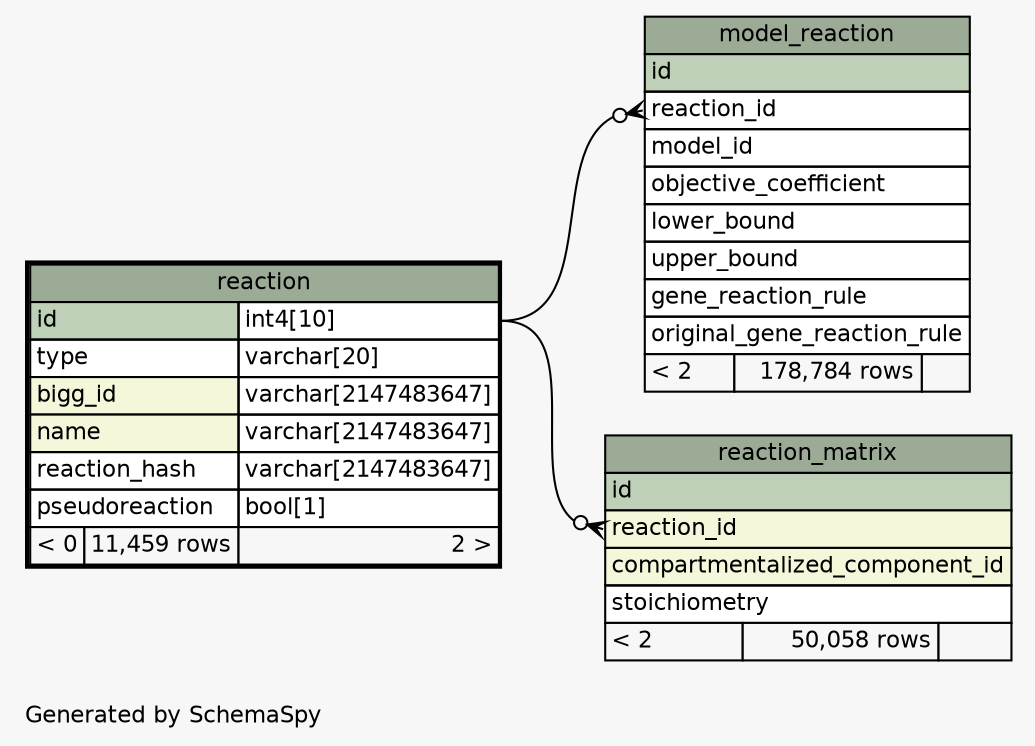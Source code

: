 // dot 2.38.0 on Mac OS X 10.10.3
// SchemaSpy rev 590
digraph "oneDegreeRelationshipsDiagram" {
  graph [
    rankdir="RL"
    bgcolor="#f7f7f7"
    label="\nGenerated by SchemaSpy"
    labeljust="l"
    nodesep="0.18"
    ranksep="0.46"
    fontname="Helvetica"
    fontsize="11"
  ];
  node [
    fontname="Helvetica"
    fontsize="11"
    shape="plaintext"
  ];
  edge [
    arrowsize="0.8"
  ];
  "model_reaction":"reaction_id":w -> "reaction":"id.type":e [arrowhead=none dir=back arrowtail=crowodot];
  "reaction_matrix":"reaction_id":w -> "reaction":"id.type":e [arrowhead=none dir=back arrowtail=crowodot];
  "model_reaction" [
    label=<
    <TABLE BORDER="0" CELLBORDER="1" CELLSPACING="0" BGCOLOR="#ffffff">
      <TR><TD COLSPAN="3" BGCOLOR="#9bab96" ALIGN="CENTER">model_reaction</TD></TR>
      <TR><TD PORT="id" COLSPAN="3" BGCOLOR="#bed1b8" ALIGN="LEFT">id</TD></TR>
      <TR><TD PORT="reaction_id" COLSPAN="3" ALIGN="LEFT">reaction_id</TD></TR>
      <TR><TD PORT="model_id" COLSPAN="3" ALIGN="LEFT">model_id</TD></TR>
      <TR><TD PORT="objective_coefficient" COLSPAN="3" ALIGN="LEFT">objective_coefficient</TD></TR>
      <TR><TD PORT="lower_bound" COLSPAN="3" ALIGN="LEFT">lower_bound</TD></TR>
      <TR><TD PORT="upper_bound" COLSPAN="3" ALIGN="LEFT">upper_bound</TD></TR>
      <TR><TD PORT="gene_reaction_rule" COLSPAN="3" ALIGN="LEFT">gene_reaction_rule</TD></TR>
      <TR><TD PORT="original_gene_reaction_rule" COLSPAN="3" ALIGN="LEFT">original_gene_reaction_rule</TD></TR>
      <TR><TD ALIGN="LEFT" BGCOLOR="#f7f7f7">&lt; 2</TD><TD ALIGN="RIGHT" BGCOLOR="#f7f7f7">178,784 rows</TD><TD ALIGN="RIGHT" BGCOLOR="#f7f7f7">  </TD></TR>
    </TABLE>>
    URL="model_reaction.html"
    tooltip="model_reaction"
  ];
  "reaction" [
    label=<
    <TABLE BORDER="2" CELLBORDER="1" CELLSPACING="0" BGCOLOR="#ffffff">
      <TR><TD COLSPAN="3" BGCOLOR="#9bab96" ALIGN="CENTER">reaction</TD></TR>
      <TR><TD PORT="id" COLSPAN="2" BGCOLOR="#bed1b8" ALIGN="LEFT">id</TD><TD PORT="id.type" ALIGN="LEFT">int4[10]</TD></TR>
      <TR><TD PORT="type" COLSPAN="2" ALIGN="LEFT">type</TD><TD PORT="type.type" ALIGN="LEFT">varchar[20]</TD></TR>
      <TR><TD PORT="bigg_id" COLSPAN="2" BGCOLOR="#f4f7da" ALIGN="LEFT">bigg_id</TD><TD PORT="bigg_id.type" ALIGN="LEFT">varchar[2147483647]</TD></TR>
      <TR><TD PORT="name" COLSPAN="2" BGCOLOR="#f4f7da" ALIGN="LEFT">name</TD><TD PORT="name.type" ALIGN="LEFT">varchar[2147483647]</TD></TR>
      <TR><TD PORT="reaction_hash" COLSPAN="2" ALIGN="LEFT">reaction_hash</TD><TD PORT="reaction_hash.type" ALIGN="LEFT">varchar[2147483647]</TD></TR>
      <TR><TD PORT="pseudoreaction" COLSPAN="2" ALIGN="LEFT">pseudoreaction</TD><TD PORT="pseudoreaction.type" ALIGN="LEFT">bool[1]</TD></TR>
      <TR><TD ALIGN="LEFT" BGCOLOR="#f7f7f7">&lt; 0</TD><TD ALIGN="RIGHT" BGCOLOR="#f7f7f7">11,459 rows</TD><TD ALIGN="RIGHT" BGCOLOR="#f7f7f7">2 &gt;</TD></TR>
    </TABLE>>
    URL="reaction.html"
    tooltip="reaction"
  ];
  "reaction_matrix" [
    label=<
    <TABLE BORDER="0" CELLBORDER="1" CELLSPACING="0" BGCOLOR="#ffffff">
      <TR><TD COLSPAN="3" BGCOLOR="#9bab96" ALIGN="CENTER">reaction_matrix</TD></TR>
      <TR><TD PORT="id" COLSPAN="3" BGCOLOR="#bed1b8" ALIGN="LEFT">id</TD></TR>
      <TR><TD PORT="reaction_id" COLSPAN="3" BGCOLOR="#f4f7da" ALIGN="LEFT">reaction_id</TD></TR>
      <TR><TD PORT="compartmentalized_component_id" COLSPAN="3" BGCOLOR="#f4f7da" ALIGN="LEFT">compartmentalized_component_id</TD></TR>
      <TR><TD PORT="stoichiometry" COLSPAN="3" ALIGN="LEFT">stoichiometry</TD></TR>
      <TR><TD ALIGN="LEFT" BGCOLOR="#f7f7f7">&lt; 2</TD><TD ALIGN="RIGHT" BGCOLOR="#f7f7f7">50,058 rows</TD><TD ALIGN="RIGHT" BGCOLOR="#f7f7f7">  </TD></TR>
    </TABLE>>
    URL="reaction_matrix.html"
    tooltip="reaction_matrix"
  ];
}

